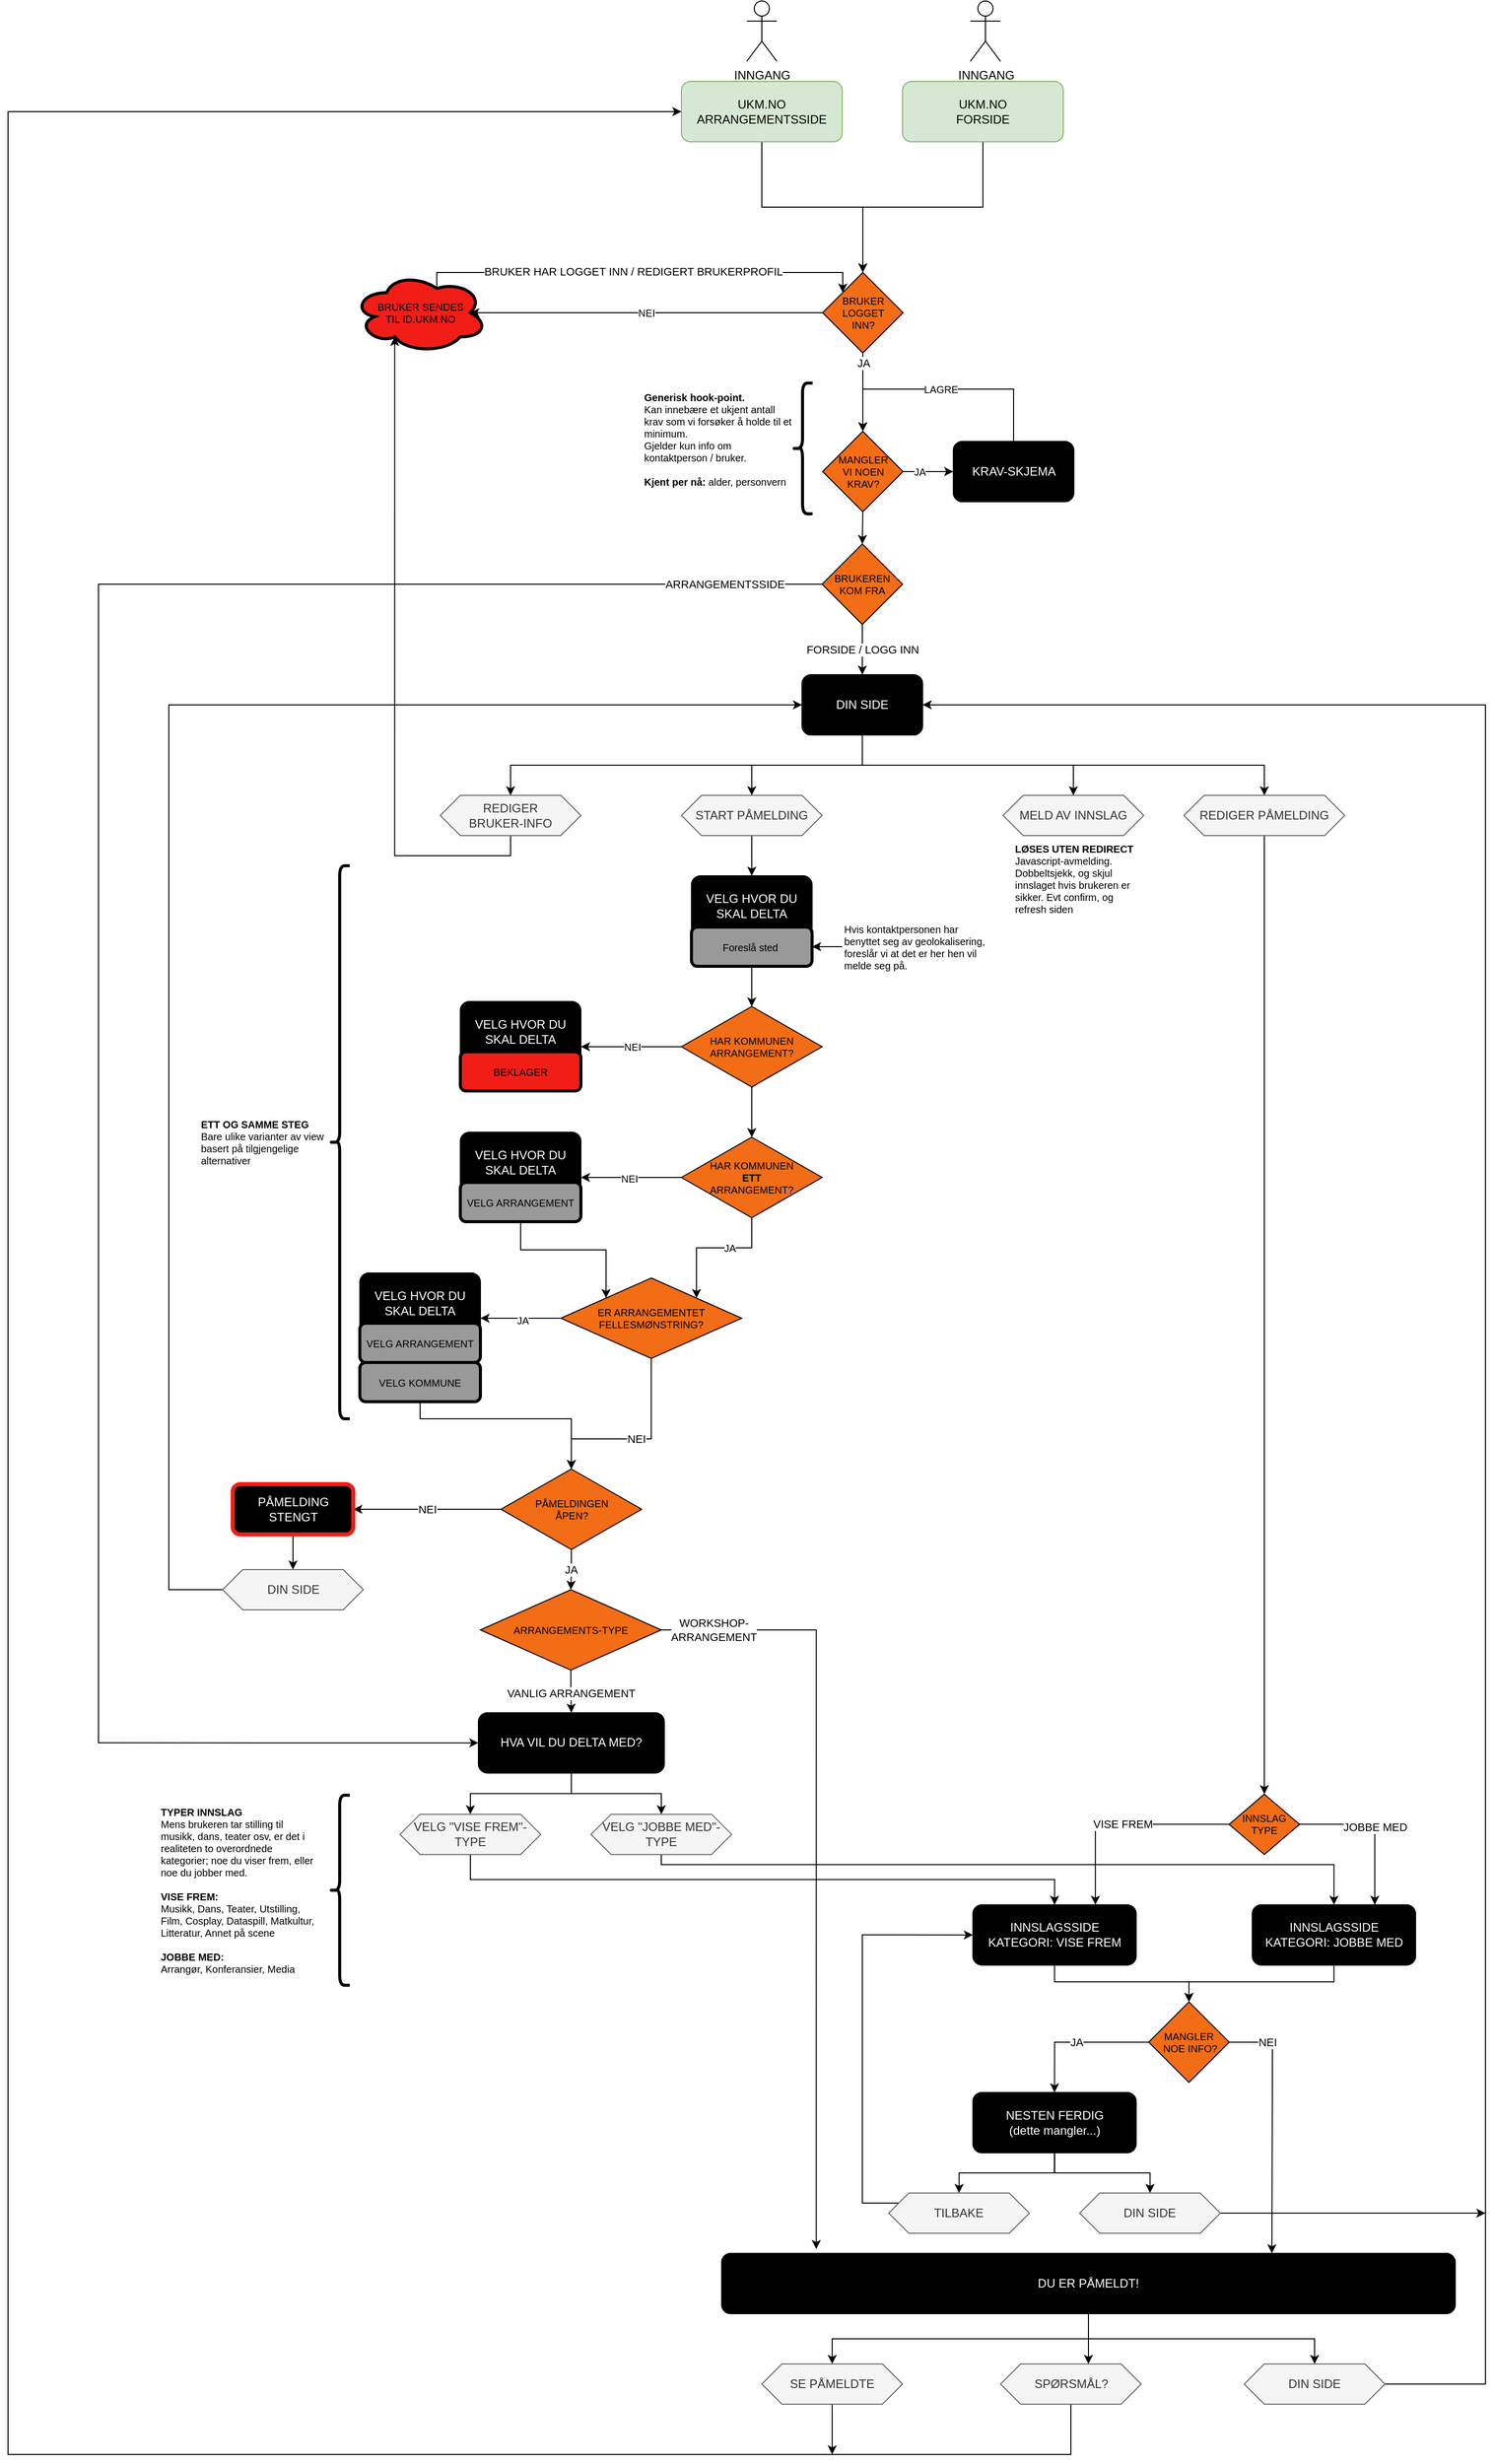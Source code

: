 <mxfile version="13.7.9" type="github">
  <diagram id="t-MsGUUJoPLz4F5lF9-H" name="Page-1">
    <mxGraphModel dx="4564" dy="4272" grid="1" gridSize="10" guides="1" tooltips="1" connect="1" arrows="1" fold="1" page="1" pageScale="1" pageWidth="827" pageHeight="1169" math="0" shadow="0">
      <root>
        <mxCell id="0" />
        <mxCell id="1" parent="0" />
        <mxCell id="4jG-6nnVgu0Ws9EfD6lV-4" style="edgeStyle=orthogonalEdgeStyle;rounded=0;orthogonalLoop=1;jettySize=auto;html=1;entryX=0.5;entryY=0;entryDx=0;entryDy=0;" parent="1" source="4jG-6nnVgu0Ws9EfD6lV-2" target="4jG-6nnVgu0Ws9EfD6lV-3" edge="1">
          <mxGeometry relative="1" as="geometry">
            <Array as="points">
              <mxPoint x="400" y="420" />
              <mxPoint x="290" y="420" />
            </Array>
          </mxGeometry>
        </mxCell>
        <mxCell id="46lSR11_LrYwZzZyB0Aa-86" style="edgeStyle=orthogonalEdgeStyle;rounded=0;orthogonalLoop=1;jettySize=auto;html=1;exitX=0.5;exitY=1;exitDx=0;exitDy=0;entryX=0.5;entryY=0;entryDx=0;entryDy=0;" edge="1" parent="1" source="4jG-6nnVgu0Ws9EfD6lV-2" target="4jG-6nnVgu0Ws9EfD6lV-76">
          <mxGeometry relative="1" as="geometry" />
        </mxCell>
        <mxCell id="46lSR11_LrYwZzZyB0Aa-87" style="edgeStyle=orthogonalEdgeStyle;rounded=0;orthogonalLoop=1;jettySize=auto;html=1;exitX=0.5;exitY=1;exitDx=0;exitDy=0;entryX=0.5;entryY=0;entryDx=0;entryDy=0;" edge="1" parent="1" source="4jG-6nnVgu0Ws9EfD6lV-2" target="46lSR11_LrYwZzZyB0Aa-3">
          <mxGeometry relative="1" as="geometry" />
        </mxCell>
        <mxCell id="46lSR11_LrYwZzZyB0Aa-88" style="edgeStyle=orthogonalEdgeStyle;rounded=0;orthogonalLoop=1;jettySize=auto;html=1;exitX=0.5;exitY=1;exitDx=0;exitDy=0;entryX=0.5;entryY=0;entryDx=0;entryDy=0;" edge="1" parent="1" source="4jG-6nnVgu0Ws9EfD6lV-2" target="4jG-6nnVgu0Ws9EfD6lV-78">
          <mxGeometry relative="1" as="geometry" />
        </mxCell>
        <mxCell id="4jG-6nnVgu0Ws9EfD6lV-2" value="DIN SIDE" style="rounded=1;whiteSpace=wrap;html=1;fillColor=#000000;fontColor=#FFFFFF;" parent="1" vertex="1">
          <mxGeometry x="340" y="330" width="120" height="60" as="geometry" />
        </mxCell>
        <mxCell id="46lSR11_LrYwZzZyB0Aa-83" style="edgeStyle=orthogonalEdgeStyle;rounded=0;orthogonalLoop=1;jettySize=auto;html=1;entryX=0.5;entryY=0;entryDx=0;entryDy=0;" edge="1" parent="1" source="4jG-6nnVgu0Ws9EfD6lV-3" target="4jG-6nnVgu0Ws9EfD6lV-9">
          <mxGeometry relative="1" as="geometry" />
        </mxCell>
        <mxCell id="4jG-6nnVgu0Ws9EfD6lV-3" value="START PÅMELDING" style="shape=hexagon;perimeter=hexagonPerimeter2;whiteSpace=wrap;html=1;fixedSize=1;fillColor=#f5f5f5;strokeColor=#666666;fontColor=#333333;" parent="1" vertex="1">
          <mxGeometry x="220" y="450" width="140" height="40" as="geometry" />
        </mxCell>
        <mxCell id="4jG-6nnVgu0Ws9EfD6lV-9" value="VELG HVOR DU SKAL DELTA" style="rounded=1;whiteSpace=wrap;html=1;fillColor=#000000;fontColor=#FFFFFF;" parent="1" vertex="1">
          <mxGeometry x="230" y="530" width="120" height="60" as="geometry" />
        </mxCell>
        <mxCell id="4jG-6nnVgu0Ws9EfD6lV-34" style="edgeStyle=orthogonalEdgeStyle;rounded=0;orthogonalLoop=1;jettySize=auto;html=1;fontSize=10;" parent="1" source="4jG-6nnVgu0Ws9EfD6lV-28" edge="1">
          <mxGeometry relative="1" as="geometry">
            <mxPoint x="290" y="660" as="targetPoint" />
          </mxGeometry>
        </mxCell>
        <mxCell id="4jG-6nnVgu0Ws9EfD6lV-28" value="Foreslå sted&amp;nbsp;" style="rounded=1;whiteSpace=wrap;html=1;strokeWidth=3;fontSize=10;align=center;fillColor=#999999;" parent="1" vertex="1">
          <mxGeometry x="230" y="581" width="120" height="39" as="geometry" />
        </mxCell>
        <mxCell id="4jG-6nnVgu0Ws9EfD6lV-30" style="edgeStyle=orthogonalEdgeStyle;rounded=0;orthogonalLoop=1;jettySize=auto;html=1;entryX=1;entryY=0.5;entryDx=0;entryDy=0;fontSize=10;" parent="1" source="4jG-6nnVgu0Ws9EfD6lV-29" target="4jG-6nnVgu0Ws9EfD6lV-28" edge="1">
          <mxGeometry relative="1" as="geometry" />
        </mxCell>
        <mxCell id="4jG-6nnVgu0Ws9EfD6lV-29" value="Hvis kontaktpersonen har benyttet seg av geolokalisering, foreslår vi at det er her hen vil melde seg på." style="text;html=1;strokeColor=none;fillColor=none;align=left;verticalAlign=middle;whiteSpace=wrap;rounded=0;fontSize=10;" parent="1" vertex="1">
          <mxGeometry x="380" y="585" width="150" height="31" as="geometry" />
        </mxCell>
        <mxCell id="4jG-6nnVgu0Ws9EfD6lV-41" style="edgeStyle=orthogonalEdgeStyle;rounded=0;orthogonalLoop=1;jettySize=auto;html=1;entryX=1;entryY=0.75;entryDx=0;entryDy=0;fontSize=10;fontColor=#F26D15;" parent="1" source="4jG-6nnVgu0Ws9EfD6lV-38" target="4jG-6nnVgu0Ws9EfD6lV-36" edge="1">
          <mxGeometry relative="1" as="geometry" />
        </mxCell>
        <mxCell id="4jG-6nnVgu0Ws9EfD6lV-42" value="&lt;font color=&quot;#000000&quot;&gt;NEI&lt;/font&gt;" style="edgeLabel;html=1;align=center;verticalAlign=middle;resizable=0;points=[];fontSize=10;fontColor=#F26D15;" parent="4jG-6nnVgu0Ws9EfD6lV-41" vertex="1" connectable="0">
          <mxGeometry x="-0.02" relative="1" as="geometry">
            <mxPoint as="offset" />
          </mxGeometry>
        </mxCell>
        <mxCell id="4jG-6nnVgu0Ws9EfD6lV-44" style="edgeStyle=orthogonalEdgeStyle;rounded=0;orthogonalLoop=1;jettySize=auto;html=1;fontSize=10;fontColor=#F26D15;" parent="1" source="4jG-6nnVgu0Ws9EfD6lV-38" target="4jG-6nnVgu0Ws9EfD6lV-43" edge="1">
          <mxGeometry relative="1" as="geometry" />
        </mxCell>
        <mxCell id="4jG-6nnVgu0Ws9EfD6lV-38" value="HAR KOMMUNEN ARRANGEMENT?" style="rhombus;whiteSpace=wrap;html=1;fillColor=#F26D15;fontSize=10;spacing=4;" parent="1" vertex="1">
          <mxGeometry x="220" y="660" width="140" height="80" as="geometry" />
        </mxCell>
        <mxCell id="4jG-6nnVgu0Ws9EfD6lV-40" value="" style="group" parent="1" vertex="1" connectable="0">
          <mxGeometry y="655" width="120" height="89" as="geometry" />
        </mxCell>
        <mxCell id="4jG-6nnVgu0Ws9EfD6lV-36" value="VELG HVOR DU SKAL DELTA" style="rounded=1;whiteSpace=wrap;html=1;fillColor=#000000;fontColor=#FFFFFF;" parent="4jG-6nnVgu0Ws9EfD6lV-40" vertex="1">
          <mxGeometry width="120" height="60" as="geometry" />
        </mxCell>
        <mxCell id="4jG-6nnVgu0Ws9EfD6lV-37" value="BEKLAGER" style="rounded=1;whiteSpace=wrap;html=1;strokeWidth=3;fontSize=10;align=center;fillColor=#F21D16;" parent="4jG-6nnVgu0Ws9EfD6lV-40" vertex="1">
          <mxGeometry y="50" width="120" height="39" as="geometry" />
        </mxCell>
        <mxCell id="4jG-6nnVgu0Ws9EfD6lV-51" style="edgeStyle=orthogonalEdgeStyle;rounded=0;orthogonalLoop=1;jettySize=auto;html=1;entryX=1;entryY=0.75;entryDx=0;entryDy=0;fontSize=10;fontColor=#F26D15;" parent="1" source="4jG-6nnVgu0Ws9EfD6lV-43" target="4jG-6nnVgu0Ws9EfD6lV-47" edge="1">
          <mxGeometry relative="1" as="geometry" />
        </mxCell>
        <mxCell id="4jG-6nnVgu0Ws9EfD6lV-52" value="&lt;font color=&quot;#000000&quot;&gt;NEI&lt;/font&gt;" style="edgeLabel;html=1;align=center;verticalAlign=middle;resizable=0;points=[];fontSize=10;fontColor=#F26D15;" parent="4jG-6nnVgu0Ws9EfD6lV-51" vertex="1" connectable="0">
          <mxGeometry x="0.04" y="1" relative="1" as="geometry">
            <mxPoint as="offset" />
          </mxGeometry>
        </mxCell>
        <mxCell id="4jG-6nnVgu0Ws9EfD6lV-55" style="edgeStyle=orthogonalEdgeStyle;rounded=0;orthogonalLoop=1;jettySize=auto;html=1;entryX=1;entryY=0;entryDx=0;entryDy=0;fontSize=10;fontColor=#F26D15;" parent="1" source="4jG-6nnVgu0Ws9EfD6lV-43" target="4jG-6nnVgu0Ws9EfD6lV-53" edge="1">
          <mxGeometry relative="1" as="geometry" />
        </mxCell>
        <mxCell id="4jG-6nnVgu0Ws9EfD6lV-62" value="&lt;font color=&quot;#000000&quot;&gt;JA&lt;/font&gt;" style="edgeLabel;html=1;align=center;verticalAlign=middle;resizable=0;points=[];fontSize=10;fontColor=#F26D15;" parent="4jG-6nnVgu0Ws9EfD6lV-55" vertex="1" connectable="0">
          <mxGeometry x="-0.23" relative="1" as="geometry">
            <mxPoint as="offset" />
          </mxGeometry>
        </mxCell>
        <mxCell id="4jG-6nnVgu0Ws9EfD6lV-43" value="HAR KOMMUNEN &lt;br&gt;&lt;b&gt;ETT&lt;/b&gt;&lt;br&gt;ARRANGEMENT?" style="rhombus;whiteSpace=wrap;html=1;fillColor=#F26D15;fontSize=10;spacing=4;" parent="1" vertex="1">
          <mxGeometry x="220" y="790" width="140" height="80" as="geometry" />
        </mxCell>
        <mxCell id="4jG-6nnVgu0Ws9EfD6lV-46" value="" style="group" parent="1" vertex="1" connectable="0">
          <mxGeometry y="785" width="120" height="89" as="geometry" />
        </mxCell>
        <mxCell id="4jG-6nnVgu0Ws9EfD6lV-47" value="VELG HVOR DU SKAL DELTA" style="rounded=1;whiteSpace=wrap;html=1;fillColor=#000000;fontColor=#FFFFFF;" parent="4jG-6nnVgu0Ws9EfD6lV-46" vertex="1">
          <mxGeometry width="120" height="60" as="geometry" />
        </mxCell>
        <mxCell id="4jG-6nnVgu0Ws9EfD6lV-48" value="VELG ARRANGEMENT" style="rounded=1;whiteSpace=wrap;html=1;strokeWidth=3;fontSize=10;align=center;fillColor=#999999;" parent="4jG-6nnVgu0Ws9EfD6lV-46" vertex="1">
          <mxGeometry y="50" width="120" height="39" as="geometry" />
        </mxCell>
        <mxCell id="4jG-6nnVgu0Ws9EfD6lV-59" style="edgeStyle=orthogonalEdgeStyle;rounded=0;orthogonalLoop=1;jettySize=auto;html=1;entryX=1;entryY=0.75;entryDx=0;entryDy=0;fontSize=10;fontColor=#F26D15;" parent="1" source="4jG-6nnVgu0Ws9EfD6lV-53" target="4jG-6nnVgu0Ws9EfD6lV-57" edge="1">
          <mxGeometry relative="1" as="geometry" />
        </mxCell>
        <mxCell id="4jG-6nnVgu0Ws9EfD6lV-61" value="&lt;font color=&quot;#000000&quot;&gt;JA&lt;/font&gt;" style="edgeLabel;html=1;align=center;verticalAlign=middle;resizable=0;points=[];fontSize=10;fontColor=#F26D15;" parent="4jG-6nnVgu0Ws9EfD6lV-59" vertex="1" connectable="0">
          <mxGeometry x="-0.05" y="2" relative="1" as="geometry">
            <mxPoint as="offset" />
          </mxGeometry>
        </mxCell>
        <mxCell id="46lSR11_LrYwZzZyB0Aa-56" value="NEI" style="edgeStyle=orthogonalEdgeStyle;rounded=0;orthogonalLoop=1;jettySize=auto;html=1;entryX=0.5;entryY=0;entryDx=0;entryDy=0;" edge="1" parent="1" source="4jG-6nnVgu0Ws9EfD6lV-53" target="46lSR11_LrYwZzZyB0Aa-52">
          <mxGeometry relative="1" as="geometry">
            <Array as="points">
              <mxPoint x="190" y="1090" />
              <mxPoint x="111" y="1090" />
            </Array>
          </mxGeometry>
        </mxCell>
        <mxCell id="4jG-6nnVgu0Ws9EfD6lV-53" value="ER ARRANGEMENTET&lt;br&gt;FELLESMØNSTRING?" style="rhombus;whiteSpace=wrap;html=1;fillColor=#F26D15;fontSize=10;spacing=4;" parent="1" vertex="1">
          <mxGeometry x="100" y="930" width="180" height="80" as="geometry" />
        </mxCell>
        <mxCell id="4jG-6nnVgu0Ws9EfD6lV-54" style="edgeStyle=orthogonalEdgeStyle;rounded=0;orthogonalLoop=1;jettySize=auto;html=1;entryX=0;entryY=0;entryDx=0;entryDy=0;fontSize=10;fontColor=#F26D15;" parent="1" source="4jG-6nnVgu0Ws9EfD6lV-48" target="4jG-6nnVgu0Ws9EfD6lV-53" edge="1">
          <mxGeometry relative="1" as="geometry" />
        </mxCell>
        <mxCell id="4jG-6nnVgu0Ws9EfD6lV-56" value="" style="group" parent="1" vertex="1" connectable="0">
          <mxGeometry x="-100" y="925" width="120" height="89" as="geometry" />
        </mxCell>
        <mxCell id="4jG-6nnVgu0Ws9EfD6lV-57" value="VELG HVOR DU SKAL DELTA" style="rounded=1;whiteSpace=wrap;html=1;fillColor=#000000;fontColor=#FFFFFF;" parent="4jG-6nnVgu0Ws9EfD6lV-56" vertex="1">
          <mxGeometry width="120" height="60" as="geometry" />
        </mxCell>
        <mxCell id="4jG-6nnVgu0Ws9EfD6lV-58" value="VELG ARRANGEMENT" style="rounded=1;whiteSpace=wrap;html=1;strokeWidth=3;fontSize=10;align=center;fillColor=#999999;" parent="4jG-6nnVgu0Ws9EfD6lV-56" vertex="1">
          <mxGeometry y="50" width="120" height="39" as="geometry" />
        </mxCell>
        <mxCell id="4jG-6nnVgu0Ws9EfD6lV-60" value="VELG KOMMUNE" style="rounded=1;whiteSpace=wrap;html=1;strokeWidth=3;fontSize=10;align=center;fillColor=#999999;" parent="1" vertex="1">
          <mxGeometry x="-100" y="1014" width="120" height="39" as="geometry" />
        </mxCell>
        <mxCell id="46lSR11_LrYwZzZyB0Aa-8" style="edgeStyle=orthogonalEdgeStyle;rounded=0;orthogonalLoop=1;jettySize=auto;html=1;" edge="1" parent="1" source="4jG-6nnVgu0Ws9EfD6lV-63" target="46lSR11_LrYwZzZyB0Aa-1">
          <mxGeometry relative="1" as="geometry" />
        </mxCell>
        <mxCell id="46lSR11_LrYwZzZyB0Aa-9" style="edgeStyle=orthogonalEdgeStyle;rounded=0;orthogonalLoop=1;jettySize=auto;html=1;entryX=0.5;entryY=0;entryDx=0;entryDy=0;" edge="1" parent="1" source="4jG-6nnVgu0Ws9EfD6lV-63" target="46lSR11_LrYwZzZyB0Aa-2">
          <mxGeometry relative="1" as="geometry" />
        </mxCell>
        <mxCell id="4jG-6nnVgu0Ws9EfD6lV-63" value="HVA VIL DU DELTA MED?" style="rounded=1;whiteSpace=wrap;html=1;fillColor=#000000;fontColor=#FFFFFF;" parent="1" vertex="1">
          <mxGeometry x="18" y="1362.33" width="185" height="60" as="geometry" />
        </mxCell>
        <mxCell id="4jG-6nnVgu0Ws9EfD6lV-74" value="" style="group" parent="1" vertex="1" connectable="0">
          <mxGeometry x="-270" y="520" width="160" height="550" as="geometry" />
        </mxCell>
        <mxCell id="4jG-6nnVgu0Ws9EfD6lV-72" value="" style="shape=curlyBracket;whiteSpace=wrap;html=1;rounded=1;fontSize=10;strokeWidth=3;" parent="4jG-6nnVgu0Ws9EfD6lV-74" vertex="1">
          <mxGeometry x="140" width="20" height="550" as="geometry" />
        </mxCell>
        <mxCell id="4jG-6nnVgu0Ws9EfD6lV-73" value="&lt;b&gt;ETT OG SAMME STEG&lt;/b&gt;&lt;br&gt;Bare ulike varianter av view basert på tilgjengelige alternativer" style="text;html=1;strokeColor=none;fillColor=none;align=left;verticalAlign=middle;whiteSpace=wrap;rounded=0;fontSize=10;" parent="4jG-6nnVgu0Ws9EfD6lV-74" vertex="1">
          <mxGeometry x="10" y="235" width="130" height="80" as="geometry" />
        </mxCell>
        <mxCell id="46lSR11_LrYwZzZyB0Aa-122" style="edgeStyle=orthogonalEdgeStyle;rounded=0;orthogonalLoop=1;jettySize=auto;html=1;entryX=0.31;entryY=0.8;entryDx=0;entryDy=0;entryPerimeter=0;fontColor=#000000;" edge="1" parent="1" source="4jG-6nnVgu0Ws9EfD6lV-78" target="4jG-6nnVgu0Ws9EfD6lV-90">
          <mxGeometry relative="1" as="geometry">
            <Array as="points">
              <mxPoint x="50" y="510" />
              <mxPoint x="-65" y="510" />
            </Array>
          </mxGeometry>
        </mxCell>
        <mxCell id="4jG-6nnVgu0Ws9EfD6lV-78" value="REDIGER &lt;br&gt;BRUKER-INFO" style="shape=hexagon;perimeter=hexagonPerimeter2;whiteSpace=wrap;html=1;fixedSize=1;fillColor=#f5f5f5;strokeColor=#666666;fontColor=#333333;" parent="1" vertex="1">
          <mxGeometry x="-20" y="450" width="140" height="40" as="geometry" />
        </mxCell>
        <mxCell id="4jG-6nnVgu0Ws9EfD6lV-84" value="" style="group" parent="1" vertex="1" connectable="0">
          <mxGeometry x="540" y="450" width="140" height="112" as="geometry" />
        </mxCell>
        <mxCell id="4jG-6nnVgu0Ws9EfD6lV-76" value="MELD AV INNSLAG" style="shape=hexagon;perimeter=hexagonPerimeter2;whiteSpace=wrap;html=1;fixedSize=1;fillColor=#f5f5f5;strokeColor=#666666;fontColor=#333333;" parent="4jG-6nnVgu0Ws9EfD6lV-84" vertex="1">
          <mxGeometry width="140" height="40" as="geometry" />
        </mxCell>
        <mxCell id="4jG-6nnVgu0Ws9EfD6lV-83" value="&lt;b&gt;LØSES UTEN REDIRECT&lt;br&gt;&lt;/b&gt;Javascript-avmelding. Dobbeltsjekk, og skjul innslaget hvis brukeren er sikker. Evt confirm, og refresh siden" style="text;html=1;strokeColor=none;fillColor=none;align=left;verticalAlign=middle;whiteSpace=wrap;rounded=0;fontSize=10;" parent="4jG-6nnVgu0Ws9EfD6lV-84" vertex="1">
          <mxGeometry x="10" y="43" width="130" height="80" as="geometry" />
        </mxCell>
        <mxCell id="46lSR11_LrYwZzZyB0Aa-118" style="edgeStyle=orthogonalEdgeStyle;rounded=0;orthogonalLoop=1;jettySize=auto;html=1;fontColor=#000000;" edge="1" parent="1" source="4jG-6nnVgu0Ws9EfD6lV-85" target="4jG-6nnVgu0Ws9EfD6lV-86">
          <mxGeometry relative="1" as="geometry" />
        </mxCell>
        <mxCell id="4jG-6nnVgu0Ws9EfD6lV-85" value="UKM.NO&lt;br&gt;ARRANGEMENTSSIDE" style="rounded=1;whiteSpace=wrap;html=1;fillColor=#d5e8d4;strokeColor=#82b366;" parent="1" vertex="1">
          <mxGeometry x="220" y="-260" width="160" height="60" as="geometry" />
        </mxCell>
        <mxCell id="4jG-6nnVgu0Ws9EfD6lV-93" value="&lt;font color=&quot;#000000&quot;&gt;NEI&lt;/font&gt;" style="edgeStyle=orthogonalEdgeStyle;rounded=0;orthogonalLoop=1;jettySize=auto;html=1;entryX=0.875;entryY=0.5;entryDx=0;entryDy=0;entryPerimeter=0;fontSize=10;fontColor=#F21D16;" parent="1" source="4jG-6nnVgu0Ws9EfD6lV-86" target="4jG-6nnVgu0Ws9EfD6lV-90" edge="1">
          <mxGeometry relative="1" as="geometry" />
        </mxCell>
        <mxCell id="46lSR11_LrYwZzZyB0Aa-111" style="edgeStyle=orthogonalEdgeStyle;rounded=0;orthogonalLoop=1;jettySize=auto;html=1;exitX=0.5;exitY=1;exitDx=0;exitDy=0;entryX=0.5;entryY=0;entryDx=0;entryDy=0;" edge="1" parent="1" source="4jG-6nnVgu0Ws9EfD6lV-86" target="46lSR11_LrYwZzZyB0Aa-76">
          <mxGeometry relative="1" as="geometry" />
        </mxCell>
        <mxCell id="46lSR11_LrYwZzZyB0Aa-117" value="JA" style="edgeLabel;html=1;align=center;verticalAlign=middle;resizable=0;points=[];" vertex="1" connectable="0" parent="46lSR11_LrYwZzZyB0Aa-111">
          <mxGeometry x="-0.496" relative="1" as="geometry">
            <mxPoint y="-9.67" as="offset" />
          </mxGeometry>
        </mxCell>
        <mxCell id="4jG-6nnVgu0Ws9EfD6lV-86" value="BRUKER LOGGET&lt;br&gt;INN?" style="rhombus;whiteSpace=wrap;html=1;fillColor=#F26D15;fontSize=10;spacing=4;" parent="1" vertex="1">
          <mxGeometry x="360.5" y="-70" width="80" height="80" as="geometry" />
        </mxCell>
        <mxCell id="46lSR11_LrYwZzZyB0Aa-123" style="edgeStyle=orthogonalEdgeStyle;rounded=0;orthogonalLoop=1;jettySize=auto;html=1;entryX=0;entryY=0;entryDx=0;entryDy=0;fontColor=#000000;exitX=0.625;exitY=0.2;exitDx=0;exitDy=0;exitPerimeter=0;" edge="1" parent="1" source="4jG-6nnVgu0Ws9EfD6lV-90" target="4jG-6nnVgu0Ws9EfD6lV-86">
          <mxGeometry relative="1" as="geometry">
            <Array as="points">
              <mxPoint x="-23" y="-70" />
              <mxPoint x="381" y="-70" />
            </Array>
          </mxGeometry>
        </mxCell>
        <mxCell id="46lSR11_LrYwZzZyB0Aa-124" value="BRUKER HAR LOGGET INN / REDIGERT BRUKERPROFIL" style="edgeLabel;html=1;align=center;verticalAlign=middle;resizable=0;points=[];fontColor=#000000;" vertex="1" connectable="0" parent="46lSR11_LrYwZzZyB0Aa-123">
          <mxGeometry x="-0.039" y="1" relative="1" as="geometry">
            <mxPoint as="offset" />
          </mxGeometry>
        </mxCell>
        <mxCell id="4jG-6nnVgu0Ws9EfD6lV-90" value="&lt;font color=&quot;#000000&quot;&gt;BRUKER SENDES TIL ID.UKM.NO&lt;/font&gt;" style="ellipse;shape=cloud;whiteSpace=wrap;html=1;strokeWidth=3;fontSize=10;fontColor=#F26D15;align=center;spacing=13;spacingLeft=5;spacingRight=5;fillColor=#F21D16;" parent="1" vertex="1">
          <mxGeometry x="-106.5" y="-70" width="133" height="80" as="geometry" />
        </mxCell>
        <mxCell id="46lSR11_LrYwZzZyB0Aa-11" style="edgeStyle=orthogonalEdgeStyle;rounded=0;orthogonalLoop=1;jettySize=auto;html=1;exitX=0.5;exitY=1;exitDx=0;exitDy=0;entryX=0.5;entryY=0;entryDx=0;entryDy=0;" edge="1" parent="1" source="46lSR11_LrYwZzZyB0Aa-1" target="46lSR11_LrYwZzZyB0Aa-6">
          <mxGeometry relative="1" as="geometry" />
        </mxCell>
        <mxCell id="46lSR11_LrYwZzZyB0Aa-1" value="VELG &quot;VISE FREM&quot;-TYPE" style="shape=hexagon;perimeter=hexagonPerimeter2;whiteSpace=wrap;html=1;fixedSize=1;fillColor=#f5f5f5;strokeColor=#666666;fontColor=#333333;" vertex="1" parent="1">
          <mxGeometry x="-60" y="1463.33" width="140" height="40" as="geometry" />
        </mxCell>
        <mxCell id="46lSR11_LrYwZzZyB0Aa-10" style="edgeStyle=orthogonalEdgeStyle;rounded=0;orthogonalLoop=1;jettySize=auto;html=1;entryX=0.5;entryY=0;entryDx=0;entryDy=0;" edge="1" parent="1" source="46lSR11_LrYwZzZyB0Aa-2" target="46lSR11_LrYwZzZyB0Aa-7">
          <mxGeometry relative="1" as="geometry">
            <Array as="points">
              <mxPoint x="200" y="1513.33" />
              <mxPoint x="869" y="1513.33" />
            </Array>
          </mxGeometry>
        </mxCell>
        <mxCell id="46lSR11_LrYwZzZyB0Aa-2" value="VELG &quot;JOBBE MED&quot;-TYPE" style="shape=hexagon;perimeter=hexagonPerimeter2;whiteSpace=wrap;html=1;fixedSize=1;fillColor=#f5f5f5;strokeColor=#666666;fontColor=#333333;" vertex="1" parent="1">
          <mxGeometry x="130" y="1463.33" width="140" height="40" as="geometry" />
        </mxCell>
        <mxCell id="46lSR11_LrYwZzZyB0Aa-14" style="edgeStyle=orthogonalEdgeStyle;rounded=0;orthogonalLoop=1;jettySize=auto;html=1;entryX=0.5;entryY=0;entryDx=0;entryDy=0;" edge="1" parent="1" source="46lSR11_LrYwZzZyB0Aa-3" target="46lSR11_LrYwZzZyB0Aa-5">
          <mxGeometry relative="1" as="geometry" />
        </mxCell>
        <mxCell id="46lSR11_LrYwZzZyB0Aa-3" value="REDIGER PÅMELDING" style="shape=hexagon;perimeter=hexagonPerimeter2;whiteSpace=wrap;html=1;fixedSize=1;fillColor=#f5f5f5;strokeColor=#666666;fontColor=#333333;" vertex="1" parent="1">
          <mxGeometry x="720" y="450" width="160" height="40" as="geometry" />
        </mxCell>
        <mxCell id="46lSR11_LrYwZzZyB0Aa-20" value="JOBBE MED" style="edgeStyle=orthogonalEdgeStyle;rounded=0;orthogonalLoop=1;jettySize=auto;html=1;entryX=0.75;entryY=0;entryDx=0;entryDy=0;" edge="1" parent="1" source="46lSR11_LrYwZzZyB0Aa-5" target="46lSR11_LrYwZzZyB0Aa-7">
          <mxGeometry relative="1" as="geometry">
            <Array as="points">
              <mxPoint x="910" y="1473.33" />
            </Array>
          </mxGeometry>
        </mxCell>
        <mxCell id="46lSR11_LrYwZzZyB0Aa-21" value="VISE FREM" style="edgeStyle=orthogonalEdgeStyle;rounded=0;orthogonalLoop=1;jettySize=auto;html=1;entryX=0.75;entryY=0;entryDx=0;entryDy=0;" edge="1" parent="1" source="46lSR11_LrYwZzZyB0Aa-5" target="46lSR11_LrYwZzZyB0Aa-6">
          <mxGeometry relative="1" as="geometry" />
        </mxCell>
        <mxCell id="46lSR11_LrYwZzZyB0Aa-5" value="INNSLAG&lt;br&gt;TYPE" style="rhombus;whiteSpace=wrap;html=1;fillColor=#F26D15;fontSize=10;spacing=4;" vertex="1" parent="1">
          <mxGeometry x="765" y="1443.33" width="70" height="60" as="geometry" />
        </mxCell>
        <mxCell id="46lSR11_LrYwZzZyB0Aa-26" style="edgeStyle=orthogonalEdgeStyle;rounded=0;orthogonalLoop=1;jettySize=auto;html=1;entryX=0.5;entryY=0;entryDx=0;entryDy=0;" edge="1" parent="1" source="46lSR11_LrYwZzZyB0Aa-6" target="46lSR11_LrYwZzZyB0Aa-25">
          <mxGeometry relative="1" as="geometry">
            <Array as="points">
              <mxPoint x="591" y="1630" />
              <mxPoint x="725" y="1630" />
            </Array>
          </mxGeometry>
        </mxCell>
        <mxCell id="46lSR11_LrYwZzZyB0Aa-6" value="INNSLAGSSIDE&lt;br&gt;KATEGORI: VISE FREM" style="rounded=1;whiteSpace=wrap;html=1;fillColor=#000000;fontColor=#FFFFFF;" vertex="1" parent="1">
          <mxGeometry x="510" y="1553.33" width="162.5" height="60" as="geometry" />
        </mxCell>
        <mxCell id="46lSR11_LrYwZzZyB0Aa-63" style="edgeStyle=orthogonalEdgeStyle;rounded=0;orthogonalLoop=1;jettySize=auto;html=1;entryX=0.5;entryY=0;entryDx=0;entryDy=0;" edge="1" parent="1" source="46lSR11_LrYwZzZyB0Aa-7" target="46lSR11_LrYwZzZyB0Aa-25">
          <mxGeometry relative="1" as="geometry">
            <Array as="points">
              <mxPoint x="869" y="1630" />
              <mxPoint x="725" y="1630" />
            </Array>
          </mxGeometry>
        </mxCell>
        <mxCell id="46lSR11_LrYwZzZyB0Aa-7" value="INNSLAGSSIDE&lt;br&gt;KATEGORI: JOBBE MED" style="rounded=1;whiteSpace=wrap;html=1;fillColor=#000000;fontColor=#FFFFFF;" vertex="1" parent="1">
          <mxGeometry x="788" y="1553.33" width="162.5" height="60" as="geometry" />
        </mxCell>
        <mxCell id="46lSR11_LrYwZzZyB0Aa-22" value="" style="group" vertex="1" connectable="0" parent="1">
          <mxGeometry x="-270" y="1444.33" width="160" height="190" as="geometry" />
        </mxCell>
        <mxCell id="46lSR11_LrYwZzZyB0Aa-23" value="" style="shape=curlyBracket;whiteSpace=wrap;html=1;rounded=1;fontSize=10;strokeWidth=3;" vertex="1" parent="46lSR11_LrYwZzZyB0Aa-22">
          <mxGeometry x="140" width="20" height="189" as="geometry" />
        </mxCell>
        <mxCell id="46lSR11_LrYwZzZyB0Aa-24" value="&lt;b&gt;TYPER INNSLAG&lt;/b&gt;&lt;br&gt;Mens brukeren tar stilling til musikk, dans, teater osv, er det i realiteten to overordnede kategorier; noe du viser frem, eller noe du jobber med.&lt;br&gt;&lt;br&gt;&lt;b&gt;VISE FREM:&lt;/b&gt;&lt;br&gt;Musikk, Dans, Teater, Utstilling, Film, Cosplay, Dataspill, Matkultur, Litteratur, Annet på scene&lt;br&gt;&lt;br&gt;&lt;b&gt;JOBBE MED:&amp;nbsp;&lt;/b&gt;&lt;br&gt;Arrangør, Konferansier, Media" style="text;html=1;strokeColor=none;fillColor=none;align=left;verticalAlign=middle;whiteSpace=wrap;rounded=0;fontSize=10;" vertex="1" parent="46lSR11_LrYwZzZyB0Aa-22">
          <mxGeometry x="-30" width="160" height="190" as="geometry" />
        </mxCell>
        <mxCell id="46lSR11_LrYwZzZyB0Aa-34" value="JA" style="edgeStyle=orthogonalEdgeStyle;rounded=0;orthogonalLoop=1;jettySize=auto;html=1;entryX=0.5;entryY=0;entryDx=0;entryDy=0;" edge="1" parent="1" source="46lSR11_LrYwZzZyB0Aa-25" target="46lSR11_LrYwZzZyB0Aa-27">
          <mxGeometry relative="1" as="geometry" />
        </mxCell>
        <mxCell id="46lSR11_LrYwZzZyB0Aa-62" value="NEI" style="edgeStyle=orthogonalEdgeStyle;rounded=0;orthogonalLoop=1;jettySize=auto;html=1;entryX=0.75;entryY=0;entryDx=0;entryDy=0;" edge="1" parent="1" source="46lSR11_LrYwZzZyB0Aa-25" target="46lSR11_LrYwZzZyB0Aa-58">
          <mxGeometry x="-0.7" relative="1" as="geometry">
            <Array as="points">
              <mxPoint x="808" y="1733" />
              <mxPoint x="808" y="1928" />
            </Array>
            <mxPoint as="offset" />
          </mxGeometry>
        </mxCell>
        <mxCell id="46lSR11_LrYwZzZyB0Aa-25" value="MANGLER&lt;br&gt;&amp;nbsp;NOE INFO?" style="rhombus;whiteSpace=wrap;html=1;fillColor=#F26D15;fontSize=10;spacing=4;" vertex="1" parent="1">
          <mxGeometry x="685" y="1650" width="80" height="80" as="geometry" />
        </mxCell>
        <mxCell id="46lSR11_LrYwZzZyB0Aa-31" style="edgeStyle=orthogonalEdgeStyle;rounded=0;orthogonalLoop=1;jettySize=auto;html=1;entryX=0.5;entryY=0;entryDx=0;entryDy=0;" edge="1" parent="1" source="46lSR11_LrYwZzZyB0Aa-27" target="46lSR11_LrYwZzZyB0Aa-29">
          <mxGeometry relative="1" as="geometry" />
        </mxCell>
        <mxCell id="46lSR11_LrYwZzZyB0Aa-32" style="edgeStyle=orthogonalEdgeStyle;rounded=0;orthogonalLoop=1;jettySize=auto;html=1;entryX=0.5;entryY=0;entryDx=0;entryDy=0;" edge="1" parent="1" source="46lSR11_LrYwZzZyB0Aa-27" target="46lSR11_LrYwZzZyB0Aa-28">
          <mxGeometry relative="1" as="geometry" />
        </mxCell>
        <mxCell id="46lSR11_LrYwZzZyB0Aa-27" value="NESTEN FERDIG&lt;br&gt;(dette mangler...)" style="rounded=1;whiteSpace=wrap;html=1;fillColor=#000000;fontColor=#FFFFFF;" vertex="1" parent="1">
          <mxGeometry x="510" y="1740" width="162.5" height="60" as="geometry" />
        </mxCell>
        <mxCell id="46lSR11_LrYwZzZyB0Aa-33" style="edgeStyle=orthogonalEdgeStyle;rounded=0;orthogonalLoop=1;jettySize=auto;html=1;entryX=0;entryY=0.5;entryDx=0;entryDy=0;" edge="1" parent="1" source="46lSR11_LrYwZzZyB0Aa-28" target="46lSR11_LrYwZzZyB0Aa-6">
          <mxGeometry relative="1" as="geometry">
            <Array as="points">
              <mxPoint x="400" y="1850" />
              <mxPoint x="400" y="1583" />
            </Array>
          </mxGeometry>
        </mxCell>
        <mxCell id="46lSR11_LrYwZzZyB0Aa-28" value="TILBAKE" style="shape=hexagon;perimeter=hexagonPerimeter2;whiteSpace=wrap;html=1;fixedSize=1;fillColor=#f5f5f5;strokeColor=#666666;fontColor=#333333;" vertex="1" parent="1">
          <mxGeometry x="426.25" y="1840" width="140" height="40" as="geometry" />
        </mxCell>
        <mxCell id="46lSR11_LrYwZzZyB0Aa-129" style="edgeStyle=orthogonalEdgeStyle;rounded=0;orthogonalLoop=1;jettySize=auto;html=1;fontColor=#000000;" edge="1" parent="1" source="46lSR11_LrYwZzZyB0Aa-29">
          <mxGeometry relative="1" as="geometry">
            <mxPoint x="1020" y="1860" as="targetPoint" />
            <Array as="points">
              <mxPoint x="1020" y="1860" />
            </Array>
          </mxGeometry>
        </mxCell>
        <mxCell id="46lSR11_LrYwZzZyB0Aa-29" value="DIN SIDE" style="shape=hexagon;perimeter=hexagonPerimeter2;whiteSpace=wrap;html=1;fixedSize=1;fillColor=#f5f5f5;strokeColor=#666666;fontColor=#333333;" vertex="1" parent="1">
          <mxGeometry x="616.25" y="1840" width="140" height="40" as="geometry" />
        </mxCell>
        <mxCell id="46lSR11_LrYwZzZyB0Aa-36" value="INNGANG" style="shape=umlActor;verticalLabelPosition=bottom;verticalAlign=top;html=1;outlineConnect=0;" vertex="1" parent="1">
          <mxGeometry x="285" y="-340" width="30" height="60" as="geometry" />
        </mxCell>
        <mxCell id="46lSR11_LrYwZzZyB0Aa-48" style="edgeStyle=orthogonalEdgeStyle;rounded=0;orthogonalLoop=1;jettySize=auto;html=1;entryX=0.5;entryY=0;entryDx=0;entryDy=0;" edge="1" parent="1" source="46lSR11_LrYwZzZyB0Aa-47" target="4jG-6nnVgu0Ws9EfD6lV-63">
          <mxGeometry relative="1" as="geometry" />
        </mxCell>
        <mxCell id="46lSR11_LrYwZzZyB0Aa-49" value="VANLIG ARRANGEMENT" style="edgeLabel;html=1;align=center;verticalAlign=middle;resizable=0;points=[];" vertex="1" connectable="0" parent="46lSR11_LrYwZzZyB0Aa-48">
          <mxGeometry x="-0.028" y="-2" relative="1" as="geometry">
            <mxPoint as="offset" />
          </mxGeometry>
        </mxCell>
        <mxCell id="46lSR11_LrYwZzZyB0Aa-59" value="WORKSHOP-&lt;br&gt;ARRANGEMENT" style="edgeStyle=orthogonalEdgeStyle;rounded=0;orthogonalLoop=1;jettySize=auto;html=1;entryX=0.129;entryY=-0.071;entryDx=0;entryDy=0;entryPerimeter=0;" edge="1" parent="1" source="46lSR11_LrYwZzZyB0Aa-47" target="46lSR11_LrYwZzZyB0Aa-58">
          <mxGeometry x="-0.863" relative="1" as="geometry">
            <mxPoint x="-1" as="offset" />
          </mxGeometry>
        </mxCell>
        <mxCell id="46lSR11_LrYwZzZyB0Aa-47" value="ARRANGEMENTS-TYPE" style="rhombus;whiteSpace=wrap;html=1;fillColor=#F26D15;fontSize=10;spacing=4;" vertex="1" parent="1">
          <mxGeometry x="20" y="1240" width="180" height="80" as="geometry" />
        </mxCell>
        <mxCell id="46lSR11_LrYwZzZyB0Aa-55" value="NEI" style="edgeStyle=orthogonalEdgeStyle;rounded=0;orthogonalLoop=1;jettySize=auto;html=1;entryX=1;entryY=0.5;entryDx=0;entryDy=0;" edge="1" parent="1" source="46lSR11_LrYwZzZyB0Aa-52" target="46lSR11_LrYwZzZyB0Aa-54">
          <mxGeometry relative="1" as="geometry" />
        </mxCell>
        <mxCell id="46lSR11_LrYwZzZyB0Aa-57" value="JA" style="edgeStyle=orthogonalEdgeStyle;rounded=0;orthogonalLoop=1;jettySize=auto;html=1;entryX=0.5;entryY=0;entryDx=0;entryDy=0;" edge="1" parent="1" source="46lSR11_LrYwZzZyB0Aa-52" target="46lSR11_LrYwZzZyB0Aa-47">
          <mxGeometry relative="1" as="geometry" />
        </mxCell>
        <mxCell id="46lSR11_LrYwZzZyB0Aa-52" value="PÅMELDINGEN&lt;br&gt;ÅPEN?" style="rhombus;whiteSpace=wrap;html=1;fillColor=#F26D15;fontSize=10;spacing=4;" vertex="1" parent="1">
          <mxGeometry x="40.5" y="1120" width="140" height="80" as="geometry" />
        </mxCell>
        <mxCell id="46lSR11_LrYwZzZyB0Aa-53" style="edgeStyle=orthogonalEdgeStyle;rounded=0;orthogonalLoop=1;jettySize=auto;html=1;fontSize=10;fontColor=#F26D15;entryX=0.5;entryY=0;entryDx=0;entryDy=0;" edge="1" parent="1" source="4jG-6nnVgu0Ws9EfD6lV-60" target="46lSR11_LrYwZzZyB0Aa-52">
          <mxGeometry relative="1" as="geometry">
            <mxPoint x="-40.0" y="1053" as="sourcePoint" />
            <mxPoint x="110.5" y="1270" as="targetPoint" />
            <Array as="points">
              <mxPoint x="-40" y="1070" />
              <mxPoint x="111" y="1070" />
            </Array>
          </mxGeometry>
        </mxCell>
        <mxCell id="46lSR11_LrYwZzZyB0Aa-125" style="edgeStyle=orthogonalEdgeStyle;rounded=0;orthogonalLoop=1;jettySize=auto;html=1;entryX=0;entryY=0.5;entryDx=0;entryDy=0;fontColor=#000000;exitX=0;exitY=0.5;exitDx=0;exitDy=0;" edge="1" parent="1" source="46lSR11_LrYwZzZyB0Aa-126" target="4jG-6nnVgu0Ws9EfD6lV-2">
          <mxGeometry relative="1" as="geometry">
            <Array as="points">
              <mxPoint x="-290" y="1240" />
              <mxPoint x="-290" y="360" />
            </Array>
          </mxGeometry>
        </mxCell>
        <mxCell id="46lSR11_LrYwZzZyB0Aa-127" style="edgeStyle=orthogonalEdgeStyle;rounded=0;orthogonalLoop=1;jettySize=auto;html=1;exitX=0.5;exitY=1;exitDx=0;exitDy=0;entryX=0.5;entryY=0;entryDx=0;entryDy=0;fontColor=#000000;" edge="1" parent="1" source="46lSR11_LrYwZzZyB0Aa-54" target="46lSR11_LrYwZzZyB0Aa-126">
          <mxGeometry relative="1" as="geometry" />
        </mxCell>
        <mxCell id="46lSR11_LrYwZzZyB0Aa-54" value="PÅMELDING STENGT" style="rounded=1;whiteSpace=wrap;html=1;fontColor=#FFFFFF;fillColor=#000000;strokeColor=#F21D16;strokeWidth=4;" vertex="1" parent="1">
          <mxGeometry x="-226.5" y="1135" width="120" height="50" as="geometry" />
        </mxCell>
        <mxCell id="46lSR11_LrYwZzZyB0Aa-68" style="edgeStyle=orthogonalEdgeStyle;rounded=0;orthogonalLoop=1;jettySize=auto;html=1;" edge="1" parent="1" source="46lSR11_LrYwZzZyB0Aa-58" target="46lSR11_LrYwZzZyB0Aa-64">
          <mxGeometry relative="1" as="geometry" />
        </mxCell>
        <mxCell id="46lSR11_LrYwZzZyB0Aa-69" style="edgeStyle=orthogonalEdgeStyle;rounded=0;orthogonalLoop=1;jettySize=auto;html=1;entryX=0.625;entryY=0;entryDx=0;entryDy=0;" edge="1" parent="1" source="46lSR11_LrYwZzZyB0Aa-58" target="46lSR11_LrYwZzZyB0Aa-66">
          <mxGeometry relative="1" as="geometry" />
        </mxCell>
        <mxCell id="46lSR11_LrYwZzZyB0Aa-70" style="edgeStyle=orthogonalEdgeStyle;rounded=0;orthogonalLoop=1;jettySize=auto;html=1;entryX=0.5;entryY=0;entryDx=0;entryDy=0;" edge="1" parent="1" source="46lSR11_LrYwZzZyB0Aa-58" target="46lSR11_LrYwZzZyB0Aa-65">
          <mxGeometry relative="1" as="geometry" />
        </mxCell>
        <mxCell id="46lSR11_LrYwZzZyB0Aa-58" value="DU ER PÅMELDT!" style="rounded=1;whiteSpace=wrap;html=1;fillColor=#000000;fontColor=#FFFFFF;" vertex="1" parent="1">
          <mxGeometry x="260" y="1900" width="730" height="60" as="geometry" />
        </mxCell>
        <mxCell id="46lSR11_LrYwZzZyB0Aa-128" style="edgeStyle=orthogonalEdgeStyle;rounded=0;orthogonalLoop=1;jettySize=auto;html=1;fontColor=#000000;" edge="1" parent="1" source="46lSR11_LrYwZzZyB0Aa-64">
          <mxGeometry relative="1" as="geometry">
            <mxPoint x="370" y="2100" as="targetPoint" />
          </mxGeometry>
        </mxCell>
        <mxCell id="46lSR11_LrYwZzZyB0Aa-64" value="SE PÅMELDTE" style="shape=hexagon;perimeter=hexagonPerimeter2;whiteSpace=wrap;html=1;fixedSize=1;fillColor=#f5f5f5;strokeColor=#666666;fontColor=#333333;" vertex="1" parent="1">
          <mxGeometry x="300" y="2010" width="140" height="40" as="geometry" />
        </mxCell>
        <mxCell id="46lSR11_LrYwZzZyB0Aa-71" style="edgeStyle=orthogonalEdgeStyle;rounded=0;orthogonalLoop=1;jettySize=auto;html=1;entryX=1;entryY=0.5;entryDx=0;entryDy=0;" edge="1" parent="1" source="46lSR11_LrYwZzZyB0Aa-65" target="4jG-6nnVgu0Ws9EfD6lV-2">
          <mxGeometry relative="1" as="geometry">
            <mxPoint x="1020" y="1850" as="targetPoint" />
            <Array as="points">
              <mxPoint x="1020" y="2030" />
              <mxPoint x="1020" y="360" />
            </Array>
          </mxGeometry>
        </mxCell>
        <mxCell id="46lSR11_LrYwZzZyB0Aa-65" value="DIN SIDE" style="shape=hexagon;perimeter=hexagonPerimeter2;whiteSpace=wrap;html=1;fixedSize=1;fillColor=#f5f5f5;strokeColor=#666666;fontColor=#333333;" vertex="1" parent="1">
          <mxGeometry x="780" y="2010" width="140" height="40" as="geometry" />
        </mxCell>
        <mxCell id="46lSR11_LrYwZzZyB0Aa-73" style="edgeStyle=orthogonalEdgeStyle;rounded=0;orthogonalLoop=1;jettySize=auto;html=1;entryX=0;entryY=0.5;entryDx=0;entryDy=0;" edge="1" parent="1" source="46lSR11_LrYwZzZyB0Aa-66" target="4jG-6nnVgu0Ws9EfD6lV-85">
          <mxGeometry relative="1" as="geometry">
            <mxPoint x="370" y="2100" as="targetPoint" />
            <Array as="points">
              <mxPoint x="607" y="2100" />
              <mxPoint x="-450" y="2100" />
              <mxPoint x="-450" y="-230" />
            </Array>
          </mxGeometry>
        </mxCell>
        <mxCell id="46lSR11_LrYwZzZyB0Aa-66" value="SPØRSMÅL?" style="shape=hexagon;perimeter=hexagonPerimeter2;whiteSpace=wrap;html=1;fixedSize=1;fillColor=#f5f5f5;strokeColor=#666666;fontColor=#333333;" vertex="1" parent="1">
          <mxGeometry x="537.5" y="2010" width="140" height="40" as="geometry" />
        </mxCell>
        <mxCell id="46lSR11_LrYwZzZyB0Aa-84" value="" style="group" vertex="1" connectable="0" parent="1">
          <mxGeometry x="180.5" y="40" width="435" height="130" as="geometry" />
        </mxCell>
        <mxCell id="46lSR11_LrYwZzZyB0Aa-76" value="MANGLER&lt;br&gt;VI NOEN&lt;br&gt;KRAV?" style="rhombus;whiteSpace=wrap;html=1;fillColor=#F26D15;fontSize=10;spacing=4;" vertex="1" parent="46lSR11_LrYwZzZyB0Aa-84">
          <mxGeometry x="180" y="48" width="80" height="80" as="geometry" />
        </mxCell>
        <mxCell id="46lSR11_LrYwZzZyB0Aa-77" style="edgeStyle=orthogonalEdgeStyle;rounded=0;orthogonalLoop=1;jettySize=auto;html=1;fontSize=10;entryX=0.5;entryY=0;entryDx=0;entryDy=0;" edge="1" parent="46lSR11_LrYwZzZyB0Aa-84" source="46lSR11_LrYwZzZyB0Aa-79" target="46lSR11_LrYwZzZyB0Aa-76">
          <mxGeometry relative="1" as="geometry">
            <mxPoint x="220" y="36" as="targetPoint" />
            <Array as="points">
              <mxPoint x="370" y="6" />
              <mxPoint x="220" y="6" />
            </Array>
          </mxGeometry>
        </mxCell>
        <mxCell id="46lSR11_LrYwZzZyB0Aa-78" value="LAGRE" style="edgeLabel;html=1;align=center;verticalAlign=middle;resizable=0;points=[];fontSize=10;" vertex="1" connectable="0" parent="46lSR11_LrYwZzZyB0Aa-77">
          <mxGeometry x="0.026" relative="1" as="geometry">
            <mxPoint as="offset" />
          </mxGeometry>
        </mxCell>
        <mxCell id="46lSR11_LrYwZzZyB0Aa-79" value="KRAV-SKJEMA" style="rounded=1;whiteSpace=wrap;html=1;fillColor=#000000;fontColor=#FFFFFF;" vertex="1" parent="46lSR11_LrYwZzZyB0Aa-84">
          <mxGeometry x="310" y="58" width="120" height="60" as="geometry" />
        </mxCell>
        <mxCell id="46lSR11_LrYwZzZyB0Aa-74" style="edgeStyle=orthogonalEdgeStyle;rounded=0;orthogonalLoop=1;jettySize=auto;html=1;entryX=0;entryY=0.5;entryDx=0;entryDy=0;fontSize=10;" edge="1" parent="46lSR11_LrYwZzZyB0Aa-84" source="46lSR11_LrYwZzZyB0Aa-76" target="46lSR11_LrYwZzZyB0Aa-79">
          <mxGeometry relative="1" as="geometry" />
        </mxCell>
        <mxCell id="46lSR11_LrYwZzZyB0Aa-75" value="JA" style="edgeLabel;html=1;align=center;verticalAlign=middle;resizable=0;points=[];fontSize=10;" vertex="1" connectable="0" parent="46lSR11_LrYwZzZyB0Aa-74">
          <mxGeometry x="-0.36" relative="1" as="geometry">
            <mxPoint as="offset" />
          </mxGeometry>
        </mxCell>
        <mxCell id="46lSR11_LrYwZzZyB0Aa-80" value="" style="group" vertex="1" connectable="0" parent="46lSR11_LrYwZzZyB0Aa-84">
          <mxGeometry width="170" height="130" as="geometry" />
        </mxCell>
        <mxCell id="46lSR11_LrYwZzZyB0Aa-81" value="" style="shape=curlyBracket;whiteSpace=wrap;html=1;rounded=1;fontSize=10;strokeWidth=3;" vertex="1" parent="46lSR11_LrYwZzZyB0Aa-80">
          <mxGeometry x="150" width="20" height="130" as="geometry" />
        </mxCell>
        <mxCell id="46lSR11_LrYwZzZyB0Aa-82" value="&lt;b&gt;Generisk hook-point.&lt;br&gt;&lt;/b&gt;Kan innebære et ukjent antall krav som vi forsøker å holde til et minimum.&lt;br&gt;Gjelder kun info om kontaktperson / bruker.&lt;br&gt;&lt;br&gt;&lt;b&gt;Kjent per nå:&amp;nbsp;&lt;/b&gt;alder, personvern" style="text;html=1;strokeColor=none;fillColor=none;align=left;verticalAlign=middle;whiteSpace=wrap;rounded=0;fontSize=10;" vertex="1" parent="46lSR11_LrYwZzZyB0Aa-80">
          <mxGeometry y="16" width="150" height="80" as="geometry" />
        </mxCell>
        <mxCell id="46lSR11_LrYwZzZyB0Aa-110" value="FORSIDE / LOGG INN" style="edgeStyle=orthogonalEdgeStyle;rounded=0;orthogonalLoop=1;jettySize=auto;html=1;entryX=0.5;entryY=0;entryDx=0;entryDy=0;" edge="1" parent="1" source="46lSR11_LrYwZzZyB0Aa-109" target="4jG-6nnVgu0Ws9EfD6lV-2">
          <mxGeometry relative="1" as="geometry" />
        </mxCell>
        <mxCell id="46lSR11_LrYwZzZyB0Aa-113" value="ARRANGEMENTSSIDE" style="edgeStyle=orthogonalEdgeStyle;rounded=0;orthogonalLoop=1;jettySize=auto;html=1;exitX=0;exitY=0.5;exitDx=0;exitDy=0;entryX=0;entryY=0.5;entryDx=0;entryDy=0;" edge="1" parent="1" source="46lSR11_LrYwZzZyB0Aa-109" target="4jG-6nnVgu0Ws9EfD6lV-63">
          <mxGeometry x="-0.914" relative="1" as="geometry">
            <mxPoint x="-160.0" y="240.167" as="targetPoint" />
            <Array as="points">
              <mxPoint x="-360" y="240" />
              <mxPoint x="-360" y="1392" />
            </Array>
            <mxPoint as="offset" />
          </mxGeometry>
        </mxCell>
        <mxCell id="46lSR11_LrYwZzZyB0Aa-109" value="BRUKEREN&lt;br&gt;KOM FRA" style="rhombus;whiteSpace=wrap;html=1;fillColor=#F26D15;fontSize=10;spacing=4;" vertex="1" parent="1">
          <mxGeometry x="360" y="200" width="80" height="80" as="geometry" />
        </mxCell>
        <mxCell id="46lSR11_LrYwZzZyB0Aa-112" style="edgeStyle=orthogonalEdgeStyle;rounded=0;orthogonalLoop=1;jettySize=auto;html=1;exitX=0.5;exitY=1;exitDx=0;exitDy=0;entryX=0.5;entryY=0;entryDx=0;entryDy=0;" edge="1" parent="1" source="46lSR11_LrYwZzZyB0Aa-76" target="46lSR11_LrYwZzZyB0Aa-109">
          <mxGeometry relative="1" as="geometry" />
        </mxCell>
        <mxCell id="46lSR11_LrYwZzZyB0Aa-119" style="edgeStyle=orthogonalEdgeStyle;rounded=0;orthogonalLoop=1;jettySize=auto;html=1;entryX=0.5;entryY=0;entryDx=0;entryDy=0;fontColor=#000000;" edge="1" parent="1" source="46lSR11_LrYwZzZyB0Aa-114" target="4jG-6nnVgu0Ws9EfD6lV-86">
          <mxGeometry relative="1" as="geometry" />
        </mxCell>
        <mxCell id="46lSR11_LrYwZzZyB0Aa-114" value="UKM.NO&lt;br&gt;FORSIDE" style="rounded=1;whiteSpace=wrap;html=1;fillColor=#d5e8d4;strokeColor=#82b366;" vertex="1" parent="1">
          <mxGeometry x="440" y="-260" width="160" height="60" as="geometry" />
        </mxCell>
        <mxCell id="46lSR11_LrYwZzZyB0Aa-120" value="INNGANG" style="shape=umlActor;verticalLabelPosition=bottom;verticalAlign=top;html=1;outlineConnect=0;" vertex="1" parent="1">
          <mxGeometry x="507.5" y="-340" width="30" height="60" as="geometry" />
        </mxCell>
        <mxCell id="46lSR11_LrYwZzZyB0Aa-126" value="DIN SIDE" style="shape=hexagon;perimeter=hexagonPerimeter2;whiteSpace=wrap;html=1;fixedSize=1;fillColor=#f5f5f5;strokeColor=#666666;fontColor=#333333;" vertex="1" parent="1">
          <mxGeometry x="-236.5" y="1220" width="140" height="40" as="geometry" />
        </mxCell>
      </root>
    </mxGraphModel>
  </diagram>
</mxfile>
